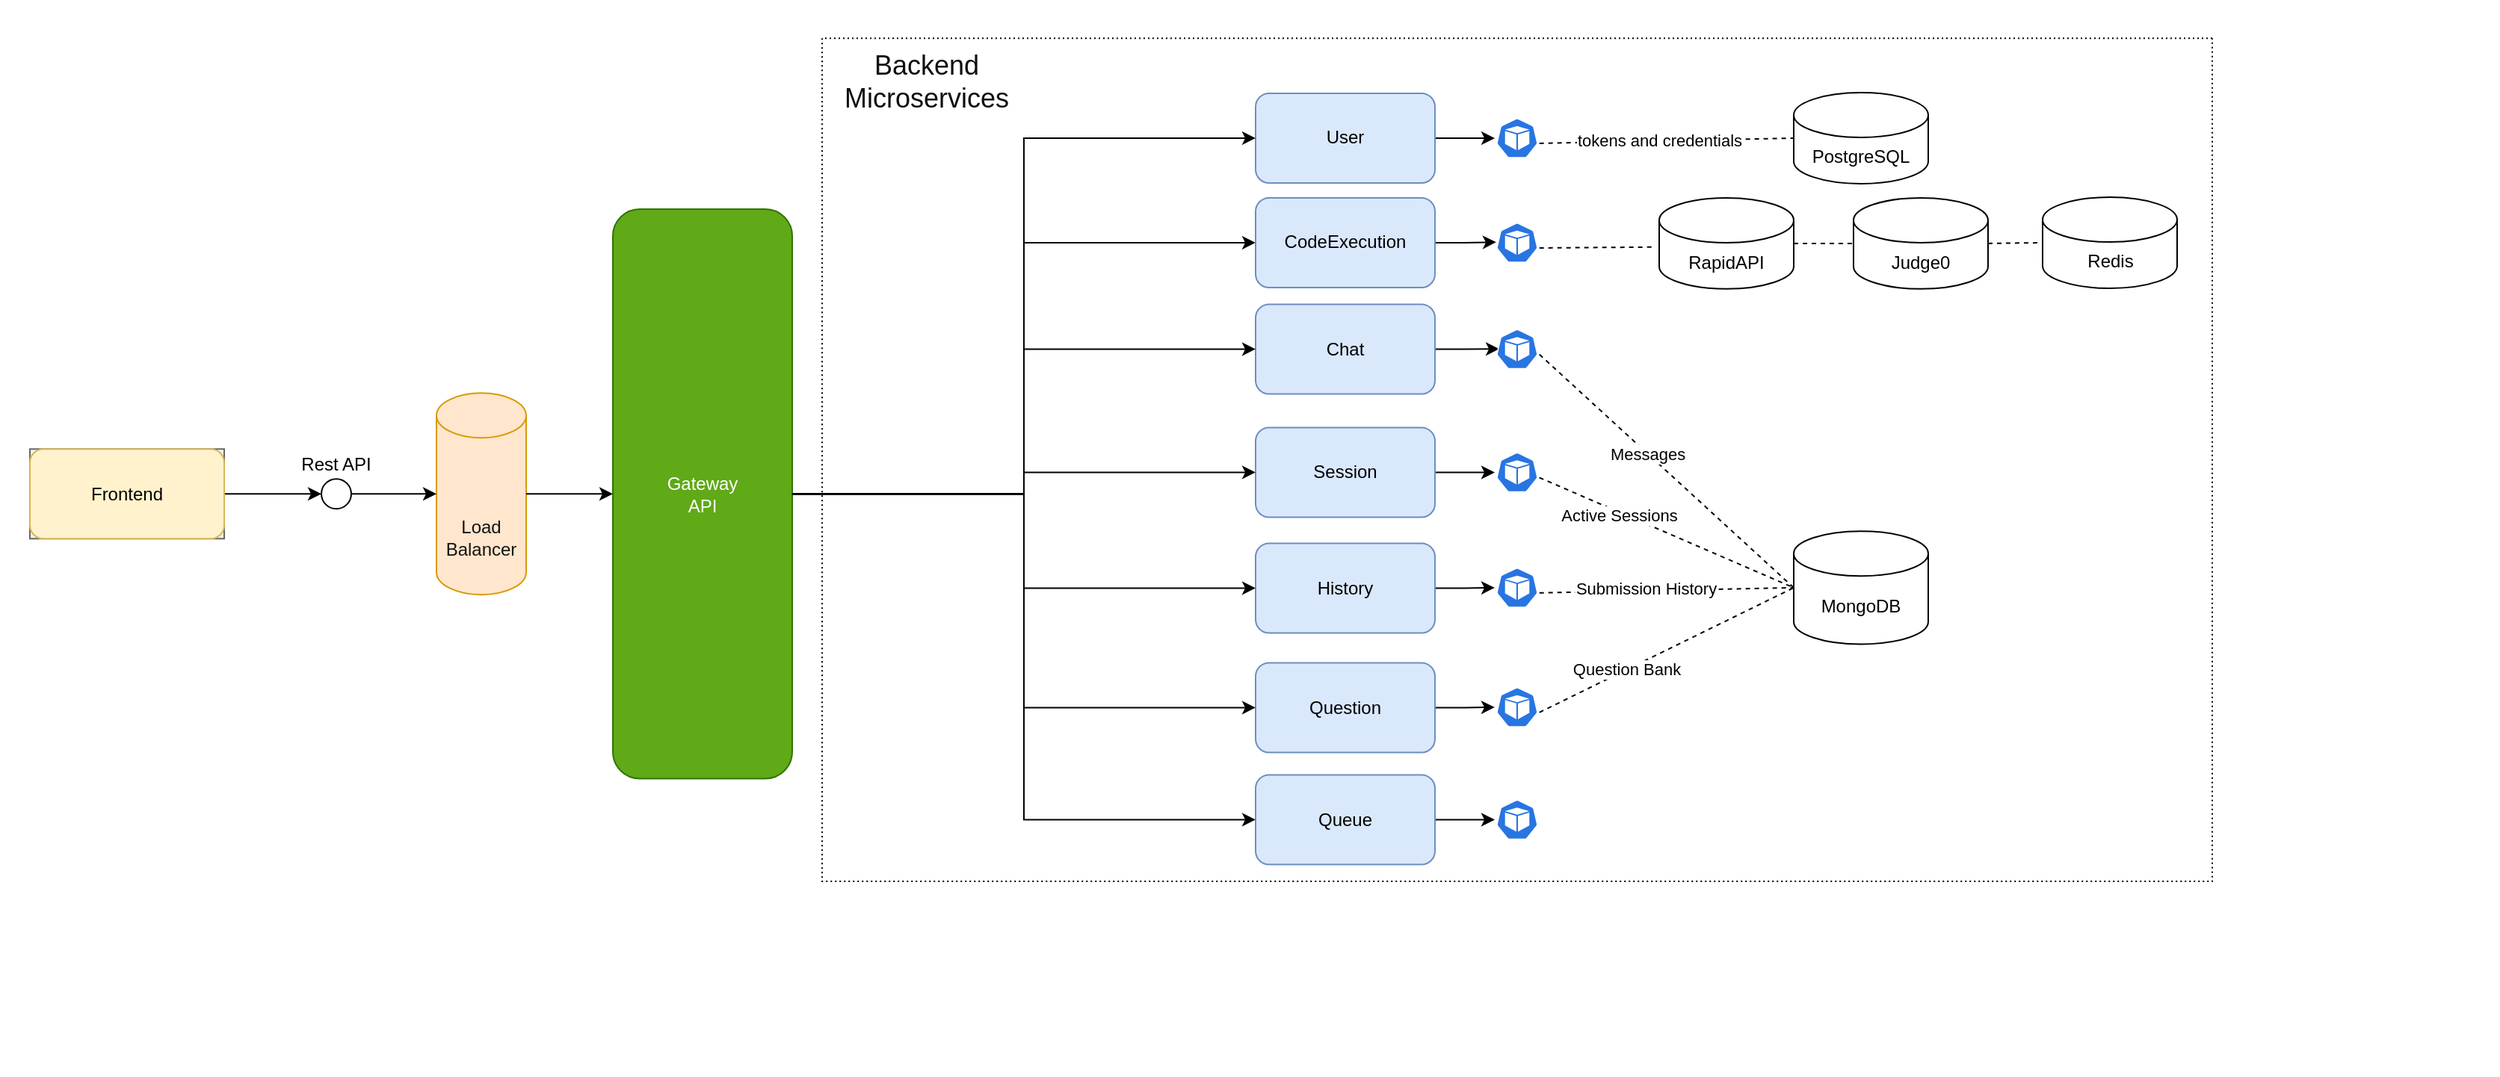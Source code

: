 <mxfile version="21.6.8" type="device">
  <diagram id="C5RBs43oDa-KdzZeNtuy" name="Page-1">
    <mxGraphModel dx="2122" dy="1928" grid="1" gridSize="10" guides="1" tooltips="1" connect="1" arrows="1" fold="1" page="1" pageScale="1" pageWidth="827" pageHeight="1169" math="0" shadow="0">
      <root>
        <mxCell id="WIyWlLk6GJQsqaUBKTNV-0" />
        <mxCell id="WIyWlLk6GJQsqaUBKTNV-1" parent="WIyWlLk6GJQsqaUBKTNV-0" />
        <mxCell id="QLMu3U4UnFs5ReBlrLUt-1" value="" style="swimlane;startSize=0;dashed=1;strokeColor=none;" parent="WIyWlLk6GJQsqaUBKTNV-1" vertex="1">
          <mxGeometry x="-810" y="-60" width="1671.5" height="720" as="geometry" />
        </mxCell>
        <mxCell id="QLMu3U4UnFs5ReBlrLUt-68" style="edgeStyle=orthogonalEdgeStyle;rounded=0;orthogonalLoop=1;jettySize=auto;html=1;entryX=0.102;entryY=0.494;entryDx=0;entryDy=0;entryPerimeter=0;fontFamily=Helvetica;fontSize=12;fontColor=#ffffff;" parent="QLMu3U4UnFs5ReBlrLUt-1" source="QLMu3U4UnFs5ReBlrLUt-2" target="QLMu3U4UnFs5ReBlrLUt-58" edge="1">
          <mxGeometry relative="1" as="geometry" />
        </mxCell>
        <mxCell id="QLMu3U4UnFs5ReBlrLUt-2" value="Chat" style="rounded=1;whiteSpace=wrap;html=1;fillColor=#dae8fc;strokeColor=#6c8ebf;" parent="QLMu3U4UnFs5ReBlrLUt-1" vertex="1">
          <mxGeometry x="840" y="203.74" width="120" height="60" as="geometry" />
        </mxCell>
        <mxCell id="QLMu3U4UnFs5ReBlrLUt-70" value="" style="edgeStyle=orthogonalEdgeStyle;rounded=0;orthogonalLoop=1;jettySize=auto;html=1;fontFamily=Helvetica;fontSize=12;fontColor=#ffffff;" parent="QLMu3U4UnFs5ReBlrLUt-1" source="QLMu3U4UnFs5ReBlrLUt-3" target="QLMu3U4UnFs5ReBlrLUt-59" edge="1">
          <mxGeometry relative="1" as="geometry" />
        </mxCell>
        <mxCell id="QLMu3U4UnFs5ReBlrLUt-3" value="Session" style="rounded=1;whiteSpace=wrap;html=1;fillColor=#dae8fc;strokeColor=#6c8ebf;" parent="QLMu3U4UnFs5ReBlrLUt-1" vertex="1">
          <mxGeometry x="840" y="286.24" width="120" height="60" as="geometry" />
        </mxCell>
        <mxCell id="QLMu3U4UnFs5ReBlrLUt-71" value="" style="edgeStyle=orthogonalEdgeStyle;rounded=0;orthogonalLoop=1;jettySize=auto;html=1;fontFamily=Helvetica;fontSize=12;fontColor=#ffffff;" parent="QLMu3U4UnFs5ReBlrLUt-1" source="QLMu3U4UnFs5ReBlrLUt-4" target="QLMu3U4UnFs5ReBlrLUt-60" edge="1">
          <mxGeometry relative="1" as="geometry" />
        </mxCell>
        <mxCell id="QLMu3U4UnFs5ReBlrLUt-4" value="History" style="rounded=1;whiteSpace=wrap;html=1;fillColor=#dae8fc;strokeColor=#6c8ebf;" parent="QLMu3U4UnFs5ReBlrLUt-1" vertex="1">
          <mxGeometry x="840" y="363.74" width="120" height="60" as="geometry" />
        </mxCell>
        <mxCell id="QLMu3U4UnFs5ReBlrLUt-72" value="" style="edgeStyle=orthogonalEdgeStyle;rounded=0;orthogonalLoop=1;jettySize=auto;html=1;fontFamily=Helvetica;fontSize=12;fontColor=#ffffff;" parent="QLMu3U4UnFs5ReBlrLUt-1" source="QLMu3U4UnFs5ReBlrLUt-8" target="QLMu3U4UnFs5ReBlrLUt-61" edge="1">
          <mxGeometry relative="1" as="geometry" />
        </mxCell>
        <mxCell id="QLMu3U4UnFs5ReBlrLUt-8" value="Question" style="rounded=1;whiteSpace=wrap;html=1;fillColor=#dae8fc;strokeColor=#6c8ebf;" parent="QLMu3U4UnFs5ReBlrLUt-1" vertex="1">
          <mxGeometry x="840" y="443.74" width="120" height="60" as="geometry" />
        </mxCell>
        <mxCell id="QLMu3U4UnFs5ReBlrLUt-55" style="edgeStyle=orthogonalEdgeStyle;rounded=0;orthogonalLoop=1;jettySize=auto;html=1;fontFamily=Helvetica;fontSize=12;fontColor=#ffffff;" parent="QLMu3U4UnFs5ReBlrLUt-1" source="QLMu3U4UnFs5ReBlrLUt-7" target="QLMu3U4UnFs5ReBlrLUt-54" edge="1">
          <mxGeometry relative="1" as="geometry" />
        </mxCell>
        <mxCell id="QLMu3U4UnFs5ReBlrLUt-7" value="User" style="rounded=1;whiteSpace=wrap;html=1;fillColor=#dae8fc;strokeColor=#6c8ebf;" parent="QLMu3U4UnFs5ReBlrLUt-1" vertex="1">
          <mxGeometry x="840" y="62.49" width="120" height="60" as="geometry" />
        </mxCell>
        <mxCell id="QLMu3U4UnFs5ReBlrLUt-73" value="" style="edgeStyle=orthogonalEdgeStyle;rounded=0;orthogonalLoop=1;jettySize=auto;html=1;fontFamily=Helvetica;fontSize=12;fontColor=#ffffff;" parent="QLMu3U4UnFs5ReBlrLUt-1" source="QLMu3U4UnFs5ReBlrLUt-5" target="QLMu3U4UnFs5ReBlrLUt-62" edge="1">
          <mxGeometry relative="1" as="geometry" />
        </mxCell>
        <mxCell id="QLMu3U4UnFs5ReBlrLUt-5" value="Queue" style="rounded=1;whiteSpace=wrap;html=1;fillColor=#dae8fc;strokeColor=#6c8ebf;" parent="QLMu3U4UnFs5ReBlrLUt-1" vertex="1">
          <mxGeometry x="840" y="518.74" width="120" height="60" as="geometry" />
        </mxCell>
        <mxCell id="QLMu3U4UnFs5ReBlrLUt-14" value="" style="endArrow=classic;html=1;rounded=0;exitX=1;exitY=0.5;exitDx=0;exitDy=0;entryX=0;entryY=0.5;entryDx=0;entryDy=0;" parent="QLMu3U4UnFs5ReBlrLUt-1" target="QLMu3U4UnFs5ReBlrLUt-15" edge="1">
          <mxGeometry width="50" height="50" relative="1" as="geometry">
            <mxPoint x="140" y="330.62" as="sourcePoint" />
            <mxPoint x="190" y="330.62" as="targetPoint" />
          </mxGeometry>
        </mxCell>
        <mxCell id="QLMu3U4UnFs5ReBlrLUt-20" value="" style="group" parent="QLMu3U4UnFs5ReBlrLUt-1" vertex="1" connectable="0">
          <mxGeometry x="200" y="300.62" width="50" height="40" as="geometry" />
        </mxCell>
        <mxCell id="QLMu3U4UnFs5ReBlrLUt-15" value="" style="ellipse;whiteSpace=wrap;html=1;aspect=fixed;" parent="QLMu3U4UnFs5ReBlrLUt-20" vertex="1">
          <mxGeometry x="15" y="20" width="20" height="20" as="geometry" />
        </mxCell>
        <mxCell id="QLMu3U4UnFs5ReBlrLUt-16" value="Rest API" style="text;strokeColor=none;align=center;fillColor=none;html=1;verticalAlign=middle;whiteSpace=wrap;rounded=0;" parent="QLMu3U4UnFs5ReBlrLUt-20" vertex="1">
          <mxGeometry width="50" height="20" as="geometry" />
        </mxCell>
        <mxCell id="QLMu3U4UnFs5ReBlrLUt-28" value="" style="shape=cylinder3;whiteSpace=wrap;html=1;boundedLbl=1;backgroundOutline=1;size=15;rounded=1;fontFamily=Helvetica;fontSize=12;fillColor=#ffe6cc;strokeColor=#d79b00;" parent="QLMu3U4UnFs5ReBlrLUt-1" vertex="1">
          <mxGeometry x="292" y="263.12" width="60" height="135" as="geometry" />
        </mxCell>
        <mxCell id="QLMu3U4UnFs5ReBlrLUt-29" value="" style="shape=image;imageAspect=0;aspect=fixed;verticalLabelPosition=bottom;verticalAlign=top;rounded=1;strokeColor=#2D7600;fontFamily=Helvetica;fontSize=12;fontColor=#ffffff;fillColor=#60a917;html=1;image=https://cdn-icons-png.flaticon.com/512/5880/5880629.png;" parent="QLMu3U4UnFs5ReBlrLUt-1" vertex="1">
          <mxGeometry x="304" y="302.62" width="36" height="36" as="geometry" />
        </mxCell>
        <mxCell id="QLMu3U4UnFs5ReBlrLUt-35" value="Load Balancer" style="text;strokeColor=none;align=center;fillColor=none;html=1;verticalAlign=middle;whiteSpace=wrap;rounded=0;fontSize=12;fontFamily=Helvetica;fontColor=#141414;" parent="QLMu3U4UnFs5ReBlrLUt-1" vertex="1">
          <mxGeometry x="287" y="345" width="70" height="30" as="geometry" />
        </mxCell>
        <mxCell id="QLMu3U4UnFs5ReBlrLUt-37" value="" style="endArrow=classic;html=1;rounded=0;fontFamily=Helvetica;fontSize=12;fontColor=#ffffff;exitX=1;exitY=0.5;exitDx=0;exitDy=0;entryX=0;entryY=0.5;entryDx=0;entryDy=0;entryPerimeter=0;" parent="QLMu3U4UnFs5ReBlrLUt-1" source="QLMu3U4UnFs5ReBlrLUt-15" target="QLMu3U4UnFs5ReBlrLUt-28" edge="1">
          <mxGeometry width="50" height="50" relative="1" as="geometry">
            <mxPoint x="400" y="355.62" as="sourcePoint" />
            <mxPoint x="450" y="305.62" as="targetPoint" />
          </mxGeometry>
        </mxCell>
        <mxCell id="QLMu3U4UnFs5ReBlrLUt-18" value="" style="group;fillColor=#f5f5f5;strokeColor=#666666;fontColor=#333333;" parent="QLMu3U4UnFs5ReBlrLUt-1" vertex="1" connectable="0">
          <mxGeometry x="20" y="300.62" width="130" height="60" as="geometry" />
        </mxCell>
        <mxCell id="QLMu3U4UnFs5ReBlrLUt-17" value="Frontend" style="rounded=1;whiteSpace=wrap;html=1;fillColor=#fff2cc;strokeColor=#d6b656;" parent="QLMu3U4UnFs5ReBlrLUt-18" vertex="1">
          <mxGeometry width="130" height="60" as="geometry" />
        </mxCell>
        <mxCell id="d0mQF29OCUbN-PUu4BEH-73" value="" style="shape=image;imageAspect=0;aspect=fixed;verticalLabelPosition=bottom;verticalAlign=top;image=https://upload.wikimedia.org/wikipedia/commons/thumb/a/a7/React-icon.svg/1150px-React-icon.svg.png;" vertex="1" parent="QLMu3U4UnFs5ReBlrLUt-18">
          <mxGeometry x="10" y="16.96" width="30" height="26.08" as="geometry" />
        </mxCell>
        <mxCell id="QLMu3U4UnFs5ReBlrLUt-38" value="" style="endArrow=classic;html=1;rounded=0;fontFamily=Helvetica;fontSize=12;fontColor=#ffffff;exitX=1;exitY=0.5;exitDx=0;exitDy=0;exitPerimeter=0;entryX=0;entryY=0.5;entryDx=0;entryDy=0;" parent="QLMu3U4UnFs5ReBlrLUt-1" source="QLMu3U4UnFs5ReBlrLUt-28" target="QLMu3U4UnFs5ReBlrLUt-23" edge="1">
          <mxGeometry width="50" height="50" relative="1" as="geometry">
            <mxPoint x="460" y="365.62" as="sourcePoint" />
            <mxPoint x="510" y="315.62" as="targetPoint" />
          </mxGeometry>
        </mxCell>
        <mxCell id="QLMu3U4UnFs5ReBlrLUt-27" value="" style="group" parent="QLMu3U4UnFs5ReBlrLUt-1" vertex="1" connectable="0">
          <mxGeometry x="410" y="140" width="120" height="381.25" as="geometry" />
        </mxCell>
        <mxCell id="QLMu3U4UnFs5ReBlrLUt-23" value="Gateway&lt;br&gt;API" style="rounded=1;whiteSpace=wrap;html=1;fillColor=#60a917;strokeColor=#2D7600;fontColor=#ffffff;" parent="QLMu3U4UnFs5ReBlrLUt-27" vertex="1">
          <mxGeometry width="120" height="381.25" as="geometry" />
        </mxCell>
        <mxCell id="d0mQF29OCUbN-PUu4BEH-74" value="" style="shape=image;imageAspect=0;aspect=fixed;verticalLabelPosition=bottom;verticalAlign=top;image=https://iconape.com/wp-content/png_logo_vector/nginx.png;" vertex="1" parent="QLMu3U4UnFs5ReBlrLUt-27">
          <mxGeometry x="35" y="127.58" width="50" height="50" as="geometry" />
        </mxCell>
        <mxCell id="QLMu3U4UnFs5ReBlrLUt-44" style="edgeStyle=orthogonalEdgeStyle;rounded=0;orthogonalLoop=1;jettySize=auto;html=1;entryX=0;entryY=0.5;entryDx=0;entryDy=0;fontFamily=Helvetica;fontSize=12;fontColor=#ffffff;" parent="QLMu3U4UnFs5ReBlrLUt-1" source="QLMu3U4UnFs5ReBlrLUt-23" target="QLMu3U4UnFs5ReBlrLUt-7" edge="1">
          <mxGeometry relative="1" as="geometry" />
        </mxCell>
        <mxCell id="QLMu3U4UnFs5ReBlrLUt-45" style="edgeStyle=orthogonalEdgeStyle;rounded=0;orthogonalLoop=1;jettySize=auto;html=1;entryX=0;entryY=0.5;entryDx=0;entryDy=0;fontFamily=Helvetica;fontSize=12;fontColor=#ffffff;" parent="QLMu3U4UnFs5ReBlrLUt-1" source="QLMu3U4UnFs5ReBlrLUt-23" target="QLMu3U4UnFs5ReBlrLUt-6" edge="1">
          <mxGeometry relative="1" as="geometry" />
        </mxCell>
        <mxCell id="QLMu3U4UnFs5ReBlrLUt-46" style="edgeStyle=orthogonalEdgeStyle;rounded=0;orthogonalLoop=1;jettySize=auto;html=1;entryX=0;entryY=0.5;entryDx=0;entryDy=0;fontFamily=Helvetica;fontSize=12;fontColor=#ffffff;" parent="QLMu3U4UnFs5ReBlrLUt-1" source="QLMu3U4UnFs5ReBlrLUt-23" target="QLMu3U4UnFs5ReBlrLUt-2" edge="1">
          <mxGeometry relative="1" as="geometry" />
        </mxCell>
        <mxCell id="QLMu3U4UnFs5ReBlrLUt-48" style="edgeStyle=orthogonalEdgeStyle;rounded=0;orthogonalLoop=1;jettySize=auto;html=1;fontFamily=Helvetica;fontSize=12;fontColor=#ffffff;" parent="QLMu3U4UnFs5ReBlrLUt-1" source="QLMu3U4UnFs5ReBlrLUt-23" target="QLMu3U4UnFs5ReBlrLUt-3" edge="1">
          <mxGeometry relative="1" as="geometry" />
        </mxCell>
        <mxCell id="QLMu3U4UnFs5ReBlrLUt-49" style="edgeStyle=orthogonalEdgeStyle;rounded=0;orthogonalLoop=1;jettySize=auto;html=1;fontFamily=Helvetica;fontSize=12;fontColor=#ffffff;" parent="QLMu3U4UnFs5ReBlrLUt-1" source="QLMu3U4UnFs5ReBlrLUt-23" target="QLMu3U4UnFs5ReBlrLUt-4" edge="1">
          <mxGeometry relative="1" as="geometry" />
        </mxCell>
        <mxCell id="QLMu3U4UnFs5ReBlrLUt-50" style="edgeStyle=orthogonalEdgeStyle;rounded=0;orthogonalLoop=1;jettySize=auto;html=1;entryX=0;entryY=0.5;entryDx=0;entryDy=0;fontFamily=Helvetica;fontSize=12;fontColor=#ffffff;" parent="QLMu3U4UnFs5ReBlrLUt-1" source="QLMu3U4UnFs5ReBlrLUt-23" target="QLMu3U4UnFs5ReBlrLUt-8" edge="1">
          <mxGeometry relative="1" as="geometry" />
        </mxCell>
        <mxCell id="QLMu3U4UnFs5ReBlrLUt-51" style="edgeStyle=orthogonalEdgeStyle;rounded=0;orthogonalLoop=1;jettySize=auto;html=1;fontFamily=Helvetica;fontSize=12;fontColor=#ffffff;" parent="QLMu3U4UnFs5ReBlrLUt-1" source="QLMu3U4UnFs5ReBlrLUt-23" target="QLMu3U4UnFs5ReBlrLUt-5" edge="1">
          <mxGeometry relative="1" as="geometry" />
        </mxCell>
        <mxCell id="QLMu3U4UnFs5ReBlrLUt-52" value="" style="swimlane;startSize=0;rounded=1;fontFamily=Helvetica;fontSize=12;html=1;strokeColor=default;dashed=1;dashPattern=1 2;" parent="QLMu3U4UnFs5ReBlrLUt-1" vertex="1">
          <mxGeometry x="550" y="25.62" width="930" height="564.38" as="geometry" />
        </mxCell>
        <mxCell id="QLMu3U4UnFs5ReBlrLUt-54" value="" style="sketch=0;html=1;dashed=0;whitespace=wrap;fillColor=#2875E2;strokeColor=#ffffff;points=[[0.005,0.63,0],[0.1,0.2,0],[0.9,0.2,0],[0.5,0,0],[0.995,0.63,0],[0.72,0.99,0],[0.5,1,0],[0.28,0.99,0]];verticalLabelPosition=bottom;align=center;verticalAlign=top;shape=mxgraph.kubernetes.icon;prIcon=pod;rounded=1;fontFamily=Helvetica;fontSize=12;fontColor=#ffffff;" parent="QLMu3U4UnFs5ReBlrLUt-52" vertex="1">
          <mxGeometry x="450" y="53.44" width="30" height="26.87" as="geometry" />
        </mxCell>
        <mxCell id="QLMu3U4UnFs5ReBlrLUt-57" value="" style="sketch=0;html=1;dashed=0;whitespace=wrap;fillColor=#2875E2;strokeColor=#ffffff;points=[[0.005,0.63,0],[0.1,0.2,0],[0.9,0.2,0],[0.5,0,0],[0.995,0.63,0],[0.72,0.99,0],[0.5,1,0],[0.28,0.99,0]];verticalLabelPosition=bottom;align=center;verticalAlign=top;shape=mxgraph.kubernetes.icon;prIcon=pod;rounded=1;fontFamily=Helvetica;fontSize=12;fontColor=#ffffff;" parent="QLMu3U4UnFs5ReBlrLUt-52" vertex="1">
          <mxGeometry x="450" y="123.44" width="30" height="26.87" as="geometry" />
        </mxCell>
        <mxCell id="QLMu3U4UnFs5ReBlrLUt-58" value="" style="sketch=0;html=1;dashed=0;whitespace=wrap;fillColor=#2875E2;strokeColor=#ffffff;points=[[0.005,0.63,0],[0.1,0.2,0],[0.9,0.2,0],[0.5,0,0],[0.995,0.63,0],[0.72,0.99,0],[0.5,1,0],[0.28,0.99,0]];verticalLabelPosition=bottom;align=center;verticalAlign=top;shape=mxgraph.kubernetes.icon;prIcon=pod;rounded=1;fontFamily=Helvetica;fontSize=12;fontColor=#ffffff;" parent="QLMu3U4UnFs5ReBlrLUt-52" vertex="1">
          <mxGeometry x="450" y="194.69" width="30" height="26.87" as="geometry" />
        </mxCell>
        <mxCell id="QLMu3U4UnFs5ReBlrLUt-59" value="" style="sketch=0;html=1;dashed=0;whitespace=wrap;fillColor=#2875E2;strokeColor=#ffffff;points=[[0.005,0.63,0],[0.1,0.2,0],[0.9,0.2,0],[0.5,0,0],[0.995,0.63,0],[0.72,0.99,0],[0.5,1,0],[0.28,0.99,0]];verticalLabelPosition=bottom;align=center;verticalAlign=top;shape=mxgraph.kubernetes.icon;prIcon=pod;rounded=1;fontFamily=Helvetica;fontSize=12;fontColor=#ffffff;" parent="QLMu3U4UnFs5ReBlrLUt-52" vertex="1">
          <mxGeometry x="450" y="277.19" width="30" height="26.87" as="geometry" />
        </mxCell>
        <mxCell id="QLMu3U4UnFs5ReBlrLUt-60" value="" style="sketch=0;html=1;dashed=0;whitespace=wrap;fillColor=#2875E2;strokeColor=#ffffff;points=[[0.005,0.63,0],[0.1,0.2,0],[0.9,0.2,0],[0.5,0,0],[0.995,0.63,0],[0.72,0.99,0],[0.5,1,0],[0.28,0.99,0]];verticalLabelPosition=bottom;align=center;verticalAlign=top;shape=mxgraph.kubernetes.icon;prIcon=pod;rounded=1;fontFamily=Helvetica;fontSize=12;fontColor=#ffffff;" parent="QLMu3U4UnFs5ReBlrLUt-52" vertex="1">
          <mxGeometry x="450" y="354.38" width="30" height="26.87" as="geometry" />
        </mxCell>
        <mxCell id="QLMu3U4UnFs5ReBlrLUt-61" value="" style="sketch=0;html=1;dashed=0;whitespace=wrap;fillColor=#2875E2;strokeColor=#ffffff;points=[[0.005,0.63,0],[0.1,0.2,0],[0.9,0.2,0],[0.5,0,0],[0.995,0.63,0],[0.72,0.99,0],[0.5,1,0],[0.28,0.99,0]];verticalLabelPosition=bottom;align=center;verticalAlign=top;shape=mxgraph.kubernetes.icon;prIcon=pod;rounded=1;fontFamily=Helvetica;fontSize=12;fontColor=#ffffff;" parent="QLMu3U4UnFs5ReBlrLUt-52" vertex="1">
          <mxGeometry x="450" y="434.38" width="30" height="26.87" as="geometry" />
        </mxCell>
        <mxCell id="QLMu3U4UnFs5ReBlrLUt-62" value="" style="sketch=0;html=1;dashed=0;whitespace=wrap;fillColor=#2875E2;strokeColor=#ffffff;points=[[0.005,0.63,0],[0.1,0.2,0],[0.9,0.2,0],[0.5,0,0],[0.995,0.63,0],[0.72,0.99,0],[0.5,1,0],[0.28,0.99,0]];verticalLabelPosition=bottom;align=center;verticalAlign=top;shape=mxgraph.kubernetes.icon;prIcon=pod;rounded=1;fontFamily=Helvetica;fontSize=12;fontColor=#ffffff;" parent="QLMu3U4UnFs5ReBlrLUt-52" vertex="1">
          <mxGeometry x="450" y="509.69" width="30" height="26.87" as="geometry" />
        </mxCell>
        <mxCell id="QLMu3U4UnFs5ReBlrLUt-64" style="edgeStyle=orthogonalEdgeStyle;rounded=0;orthogonalLoop=1;jettySize=auto;html=1;entryX=0.033;entryY=0.485;entryDx=0;entryDy=0;entryPerimeter=0;fontFamily=Helvetica;fontSize=12;fontColor=#ffffff;" parent="QLMu3U4UnFs5ReBlrLUt-52" source="QLMu3U4UnFs5ReBlrLUt-6" target="QLMu3U4UnFs5ReBlrLUt-57" edge="1">
          <mxGeometry relative="1" as="geometry" />
        </mxCell>
        <mxCell id="QLMu3U4UnFs5ReBlrLUt-6" value="CodeExecution" style="rounded=1;whiteSpace=wrap;html=1;fillColor=#dae8fc;strokeColor=#6c8ebf;" parent="QLMu3U4UnFs5ReBlrLUt-52" vertex="1">
          <mxGeometry x="290" y="106.87" width="120" height="60" as="geometry" />
        </mxCell>
        <mxCell id="QLMu3U4UnFs5ReBlrLUt-74" value="&lt;font color=&quot;#0f0f0f&quot; style=&quot;font-size: 18px;&quot;&gt;Backend Microservices&lt;/font&gt;" style="text;strokeColor=none;align=center;fillColor=none;html=1;verticalAlign=middle;whiteSpace=wrap;rounded=0;fontSize=18;fontFamily=Helvetica;fontColor=#ffffff;" parent="QLMu3U4UnFs5ReBlrLUt-52" vertex="1">
          <mxGeometry x="40" y="14.38" width="60" height="30" as="geometry" />
        </mxCell>
        <mxCell id="d0mQF29OCUbN-PUu4BEH-0" value="PostgreSQL" style="shape=cylinder3;whiteSpace=wrap;html=1;boundedLbl=1;backgroundOutline=1;size=15;" vertex="1" parent="QLMu3U4UnFs5ReBlrLUt-52">
          <mxGeometry x="650" y="36.4" width="90" height="60.94" as="geometry" />
        </mxCell>
        <mxCell id="d0mQF29OCUbN-PUu4BEH-50" value="MongoDB" style="shape=cylinder3;whiteSpace=wrap;html=1;boundedLbl=1;backgroundOutline=1;size=15;" vertex="1" parent="QLMu3U4UnFs5ReBlrLUt-52">
          <mxGeometry x="650" y="330.01" width="90" height="75.62" as="geometry" />
        </mxCell>
        <mxCell id="d0mQF29OCUbN-PUu4BEH-55" value="" style="endArrow=none;dashed=1;html=1;rounded=0;entryX=0;entryY=0.5;entryDx=0;entryDy=0;entryPerimeter=0;exitX=0.995;exitY=0.63;exitDx=0;exitDy=0;exitPerimeter=0;" edge="1" parent="QLMu3U4UnFs5ReBlrLUt-52" source="QLMu3U4UnFs5ReBlrLUt-61" target="d0mQF29OCUbN-PUu4BEH-50">
          <mxGeometry width="50" height="50" relative="1" as="geometry">
            <mxPoint x="300" y="364.38" as="sourcePoint" />
            <mxPoint x="350" y="314.38" as="targetPoint" />
          </mxGeometry>
        </mxCell>
        <mxCell id="d0mQF29OCUbN-PUu4BEH-59" value="Question Bank" style="edgeLabel;html=1;align=center;verticalAlign=middle;resizable=0;points=[];" vertex="1" connectable="0" parent="d0mQF29OCUbN-PUu4BEH-55">
          <mxGeometry x="-0.321" y="1" relative="1" as="geometry">
            <mxPoint as="offset" />
          </mxGeometry>
        </mxCell>
        <mxCell id="d0mQF29OCUbN-PUu4BEH-53" value="" style="endArrow=none;dashed=1;html=1;rounded=0;entryX=0;entryY=0.5;entryDx=0;entryDy=0;entryPerimeter=0;exitX=0.995;exitY=0.63;exitDx=0;exitDy=0;exitPerimeter=0;" edge="1" parent="QLMu3U4UnFs5ReBlrLUt-52" source="QLMu3U4UnFs5ReBlrLUt-60" target="d0mQF29OCUbN-PUu4BEH-50">
          <mxGeometry width="50" height="50" relative="1" as="geometry">
            <mxPoint x="480" y="367.38" as="sourcePoint" />
            <mxPoint x="350" y="314.38" as="targetPoint" />
          </mxGeometry>
        </mxCell>
        <mxCell id="d0mQF29OCUbN-PUu4BEH-60" value="Submission History" style="edgeLabel;html=1;align=center;verticalAlign=middle;resizable=0;points=[];" vertex="1" connectable="0" parent="d0mQF29OCUbN-PUu4BEH-53">
          <mxGeometry x="-0.414" y="3" relative="1" as="geometry">
            <mxPoint x="21" y="1" as="offset" />
          </mxGeometry>
        </mxCell>
        <mxCell id="d0mQF29OCUbN-PUu4BEH-56" value="" style="endArrow=none;dashed=1;html=1;rounded=0;entryX=0;entryY=0.5;entryDx=0;entryDy=0;entryPerimeter=0;exitX=0.995;exitY=0.63;exitDx=0;exitDy=0;exitPerimeter=0;" edge="1" parent="QLMu3U4UnFs5ReBlrLUt-52" source="QLMu3U4UnFs5ReBlrLUt-59" target="d0mQF29OCUbN-PUu4BEH-50">
          <mxGeometry width="50" height="50" relative="1" as="geometry">
            <mxPoint x="490" y="381" as="sourcePoint" />
            <mxPoint x="660" y="378" as="targetPoint" />
          </mxGeometry>
        </mxCell>
        <mxCell id="d0mQF29OCUbN-PUu4BEH-61" value="Active Sessions" style="edgeLabel;html=1;align=center;verticalAlign=middle;resizable=0;points=[];" vertex="1" connectable="0" parent="d0mQF29OCUbN-PUu4BEH-56">
          <mxGeometry x="-0.361" y="-2" relative="1" as="geometry">
            <mxPoint as="offset" />
          </mxGeometry>
        </mxCell>
        <mxCell id="d0mQF29OCUbN-PUu4BEH-57" value="" style="endArrow=none;dashed=1;html=1;rounded=0;entryX=0;entryY=0.5;entryDx=0;entryDy=0;entryPerimeter=0;exitX=0.995;exitY=0.63;exitDx=0;exitDy=0;exitPerimeter=0;" edge="1" parent="QLMu3U4UnFs5ReBlrLUt-52" source="QLMu3U4UnFs5ReBlrLUt-58" target="d0mQF29OCUbN-PUu4BEH-50">
          <mxGeometry width="50" height="50" relative="1" as="geometry">
            <mxPoint x="490" y="304" as="sourcePoint" />
            <mxPoint x="660" y="378" as="targetPoint" />
          </mxGeometry>
        </mxCell>
        <mxCell id="d0mQF29OCUbN-PUu4BEH-62" value="Messages" style="edgeLabel;html=1;align=center;verticalAlign=middle;resizable=0;points=[];" vertex="1" connectable="0" parent="d0mQF29OCUbN-PUu4BEH-57">
          <mxGeometry x="-0.152" y="-1" relative="1" as="geometry">
            <mxPoint as="offset" />
          </mxGeometry>
        </mxCell>
        <mxCell id="d0mQF29OCUbN-PUu4BEH-58" value="" style="endArrow=none;dashed=1;html=1;rounded=0;entryX=0;entryY=0.5;entryDx=0;entryDy=0;entryPerimeter=0;exitX=0.995;exitY=0.63;exitDx=0;exitDy=0;exitPerimeter=0;" edge="1" parent="QLMu3U4UnFs5ReBlrLUt-52" source="QLMu3U4UnFs5ReBlrLUt-54" target="d0mQF29OCUbN-PUu4BEH-0">
          <mxGeometry width="50" height="50" relative="1" as="geometry">
            <mxPoint x="490" y="222" as="sourcePoint" />
            <mxPoint x="660" y="378" as="targetPoint" />
          </mxGeometry>
        </mxCell>
        <mxCell id="d0mQF29OCUbN-PUu4BEH-63" value="tokens and credentials" style="edgeLabel;html=1;align=center;verticalAlign=middle;resizable=0;points=[];" vertex="1" connectable="0" parent="d0mQF29OCUbN-PUu4BEH-58">
          <mxGeometry x="-0.264" y="1" relative="1" as="geometry">
            <mxPoint x="17" as="offset" />
          </mxGeometry>
        </mxCell>
        <mxCell id="d0mQF29OCUbN-PUu4BEH-64" value="RapidAPI" style="shape=cylinder3;whiteSpace=wrap;html=1;boundedLbl=1;backgroundOutline=1;size=15;" vertex="1" parent="QLMu3U4UnFs5ReBlrLUt-52">
          <mxGeometry x="560" y="106.87" width="90" height="60.93" as="geometry" />
        </mxCell>
        <mxCell id="d0mQF29OCUbN-PUu4BEH-66" value="Redis" style="shape=cylinder3;whiteSpace=wrap;html=1;boundedLbl=1;backgroundOutline=1;size=15;" vertex="1" parent="QLMu3U4UnFs5ReBlrLUt-52">
          <mxGeometry x="816.5" y="106.4" width="90" height="60.93" as="geometry" />
        </mxCell>
        <mxCell id="d0mQF29OCUbN-PUu4BEH-68" value="" style="endArrow=none;dashed=1;html=1;rounded=0;exitX=0.995;exitY=0.63;exitDx=0;exitDy=0;exitPerimeter=0;entryX=-0.036;entryY=0.54;entryDx=0;entryDy=0;entryPerimeter=0;" edge="1" parent="QLMu3U4UnFs5ReBlrLUt-52" source="QLMu3U4UnFs5ReBlrLUt-57" target="d0mQF29OCUbN-PUu4BEH-64">
          <mxGeometry width="50" height="50" relative="1" as="geometry">
            <mxPoint x="670" y="184.38" as="sourcePoint" />
            <mxPoint x="720" y="134.38" as="targetPoint" />
          </mxGeometry>
        </mxCell>
        <mxCell id="d0mQF29OCUbN-PUu4BEH-69" value="" style="endArrow=none;dashed=1;html=1;rounded=0;exitX=1;exitY=0.5;exitDx=0;exitDy=0;exitPerimeter=0;entryX=0;entryY=0.5;entryDx=0;entryDy=0;entryPerimeter=0;" edge="1" parent="QLMu3U4UnFs5ReBlrLUt-52" source="d0mQF29OCUbN-PUu4BEH-70" target="d0mQF29OCUbN-PUu4BEH-66">
          <mxGeometry width="50" height="50" relative="1" as="geometry">
            <mxPoint x="490" y="150" as="sourcePoint" />
            <mxPoint x="657" y="150" as="targetPoint" />
          </mxGeometry>
        </mxCell>
        <mxCell id="d0mQF29OCUbN-PUu4BEH-70" value="Judge0" style="shape=cylinder3;whiteSpace=wrap;html=1;boundedLbl=1;backgroundOutline=1;size=15;" vertex="1" parent="QLMu3U4UnFs5ReBlrLUt-52">
          <mxGeometry x="690" y="106.87" width="90" height="60.93" as="geometry" />
        </mxCell>
        <mxCell id="d0mQF29OCUbN-PUu4BEH-71" value="" style="endArrow=none;dashed=1;html=1;rounded=0;exitX=1;exitY=0.5;exitDx=0;exitDy=0;exitPerimeter=0;entryX=0;entryY=0.5;entryDx=0;entryDy=0;entryPerimeter=0;" edge="1" parent="QLMu3U4UnFs5ReBlrLUt-52" source="d0mQF29OCUbN-PUu4BEH-64" target="d0mQF29OCUbN-PUu4BEH-70">
          <mxGeometry width="50" height="50" relative="1" as="geometry">
            <mxPoint x="800" y="147" as="sourcePoint" />
            <mxPoint x="827" y="147" as="targetPoint" />
          </mxGeometry>
        </mxCell>
        <mxCell id="d0mQF29OCUbN-PUu4BEH-72" value="" style="shape=image;imageAspect=0;aspect=fixed;verticalLabelPosition=bottom;verticalAlign=top;image=https://res.cloudinary.com/practicaldev/image/fetch/s--fbb8iSGT--/c_imagga_scale,f_auto,fl_progressive,h_900,q_auto,w_1600/https://dev-to-uploads.s3.amazonaws.com/uploads/articles/0r66d726r649w6vfx47j.png;" vertex="1" parent="QLMu3U4UnFs5ReBlrLUt-52">
          <mxGeometry x="690" y="424.38" width="219.43" height="123.64" as="geometry" />
        </mxCell>
      </root>
    </mxGraphModel>
  </diagram>
</mxfile>
